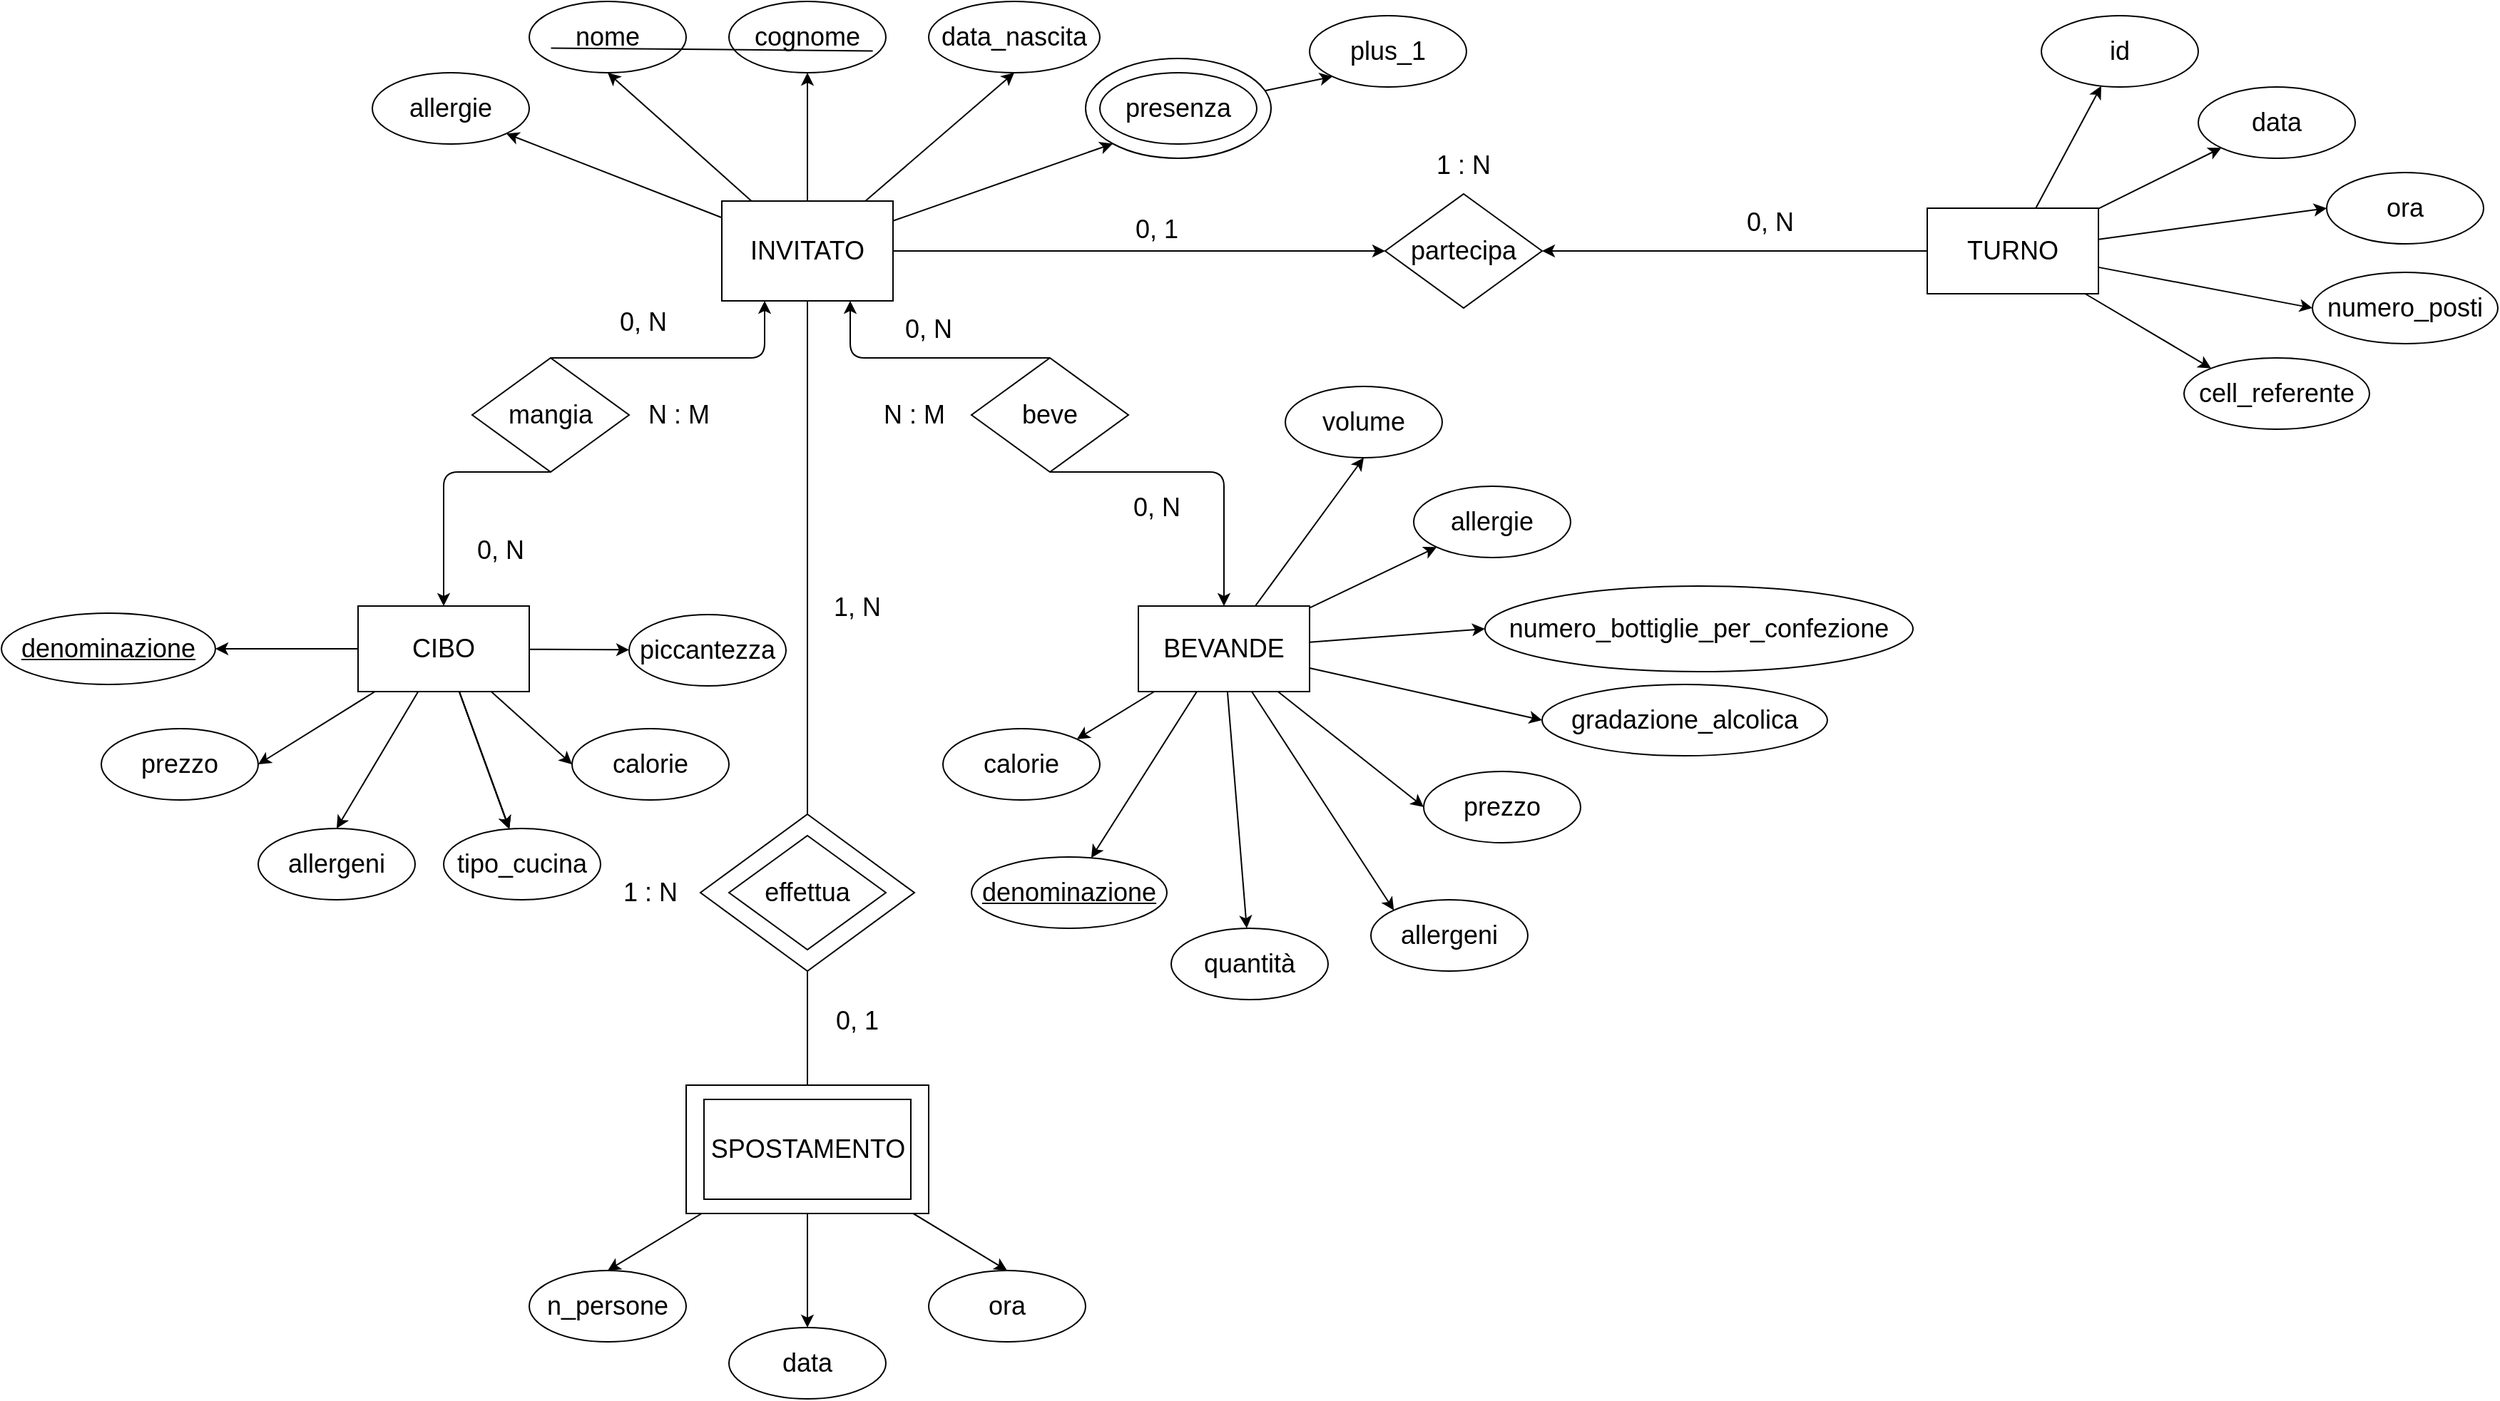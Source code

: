 <mxfile>
    <diagram id="qwr-Mob9GJa9vF8x0X1W" name="Pagina-1">
        <mxGraphModel dx="2260" dy="814" grid="1" gridSize="10" guides="1" tooltips="1" connect="1" arrows="1" fold="1" page="1" pageScale="1" pageWidth="827" pageHeight="1169" math="0" shadow="0">
            <root>
                <mxCell id="0"/>
                <mxCell id="1" parent="0"/>
                <mxCell id="14" style="edgeStyle=none;html=1;entryX=0;entryY=1;entryDx=0;entryDy=0;fontSize=18;" edge="1" parent="1" source="2" target="8">
                    <mxGeometry relative="1" as="geometry"/>
                </mxCell>
                <mxCell id="15" style="edgeStyle=none;html=1;entryX=0.5;entryY=1;entryDx=0;entryDy=0;fontSize=18;" edge="1" parent="1" source="2" target="5">
                    <mxGeometry relative="1" as="geometry"/>
                </mxCell>
                <mxCell id="16" value="" style="edgeStyle=none;html=1;fontSize=18;" edge="1" parent="1" source="2" target="4">
                    <mxGeometry relative="1" as="geometry"/>
                </mxCell>
                <mxCell id="17" style="edgeStyle=none;html=1;entryX=0.5;entryY=1;entryDx=0;entryDy=0;fontSize=18;" edge="1" parent="1" source="2" target="3">
                    <mxGeometry relative="1" as="geometry"/>
                </mxCell>
                <mxCell id="18" style="edgeStyle=none;html=1;entryX=1;entryY=1;entryDx=0;entryDy=0;fontSize=18;" edge="1" parent="1" source="2" target="7">
                    <mxGeometry relative="1" as="geometry"/>
                </mxCell>
                <mxCell id="80" style="edgeStyle=none;html=1;entryX=0.5;entryY=0;entryDx=0;entryDy=0;fontSize=18;" edge="1" parent="1" source="2" target="78">
                    <mxGeometry relative="1" as="geometry"/>
                </mxCell>
                <mxCell id="84" style="edgeStyle=none;html=1;entryX=0;entryY=0.5;entryDx=0;entryDy=0;fontSize=18;" edge="1" parent="1" source="2" target="83">
                    <mxGeometry relative="1" as="geometry"/>
                </mxCell>
                <mxCell id="2" value="&lt;font style=&quot;font-size: 18px;&quot;&gt;INVITATO&lt;/font&gt;" style="rounded=0;whiteSpace=wrap;html=1;" vertex="1" parent="1">
                    <mxGeometry x="305" y="270" width="120" height="70" as="geometry"/>
                </mxCell>
                <mxCell id="3" value="nome" style="ellipse;whiteSpace=wrap;html=1;fontSize=18;" vertex="1" parent="1">
                    <mxGeometry x="170" y="130" width="110" height="50" as="geometry"/>
                </mxCell>
                <mxCell id="4" value="cognome" style="ellipse;whiteSpace=wrap;html=1;fontSize=18;" vertex="1" parent="1">
                    <mxGeometry x="310" y="130" width="110" height="50" as="geometry"/>
                </mxCell>
                <mxCell id="5" value="data_nascita" style="ellipse;whiteSpace=wrap;html=1;fontSize=18;" vertex="1" parent="1">
                    <mxGeometry x="450" y="130" width="120" height="50" as="geometry"/>
                </mxCell>
                <mxCell id="7" value="allergie" style="ellipse;whiteSpace=wrap;html=1;fontSize=18;" vertex="1" parent="1">
                    <mxGeometry x="60" y="180" width="110" height="50" as="geometry"/>
                </mxCell>
                <mxCell id="9" value="" style="group" vertex="1" connectable="0" parent="1">
                    <mxGeometry x="560" y="170" width="130" height="70" as="geometry"/>
                </mxCell>
                <mxCell id="8" value="" style="ellipse;whiteSpace=wrap;html=1;fontSize=18;" vertex="1" parent="9">
                    <mxGeometry width="130" height="70" as="geometry"/>
                </mxCell>
                <mxCell id="6" value="presenza" style="ellipse;whiteSpace=wrap;html=1;fontSize=18;" vertex="1" parent="9">
                    <mxGeometry x="10" y="10" width="110" height="50" as="geometry"/>
                </mxCell>
                <mxCell id="11" value="plus_1" style="ellipse;whiteSpace=wrap;html=1;fontSize=18;" vertex="1" parent="1">
                    <mxGeometry x="717" y="140" width="110" height="50" as="geometry"/>
                </mxCell>
                <mxCell id="13" style="edgeStyle=none;html=1;entryX=0;entryY=1;entryDx=0;entryDy=0;fontSize=18;" edge="1" parent="1" source="8" target="11">
                    <mxGeometry relative="1" as="geometry"/>
                </mxCell>
                <mxCell id="36" value="" style="edgeStyle=none;html=1;fontSize=18;" edge="1" parent="1" source="19" target="30">
                    <mxGeometry relative="1" as="geometry"/>
                </mxCell>
                <mxCell id="37" value="" style="edgeStyle=none;html=1;fontSize=18;" edge="1" parent="1" source="19" target="33">
                    <mxGeometry relative="1" as="geometry"/>
                </mxCell>
                <mxCell id="38" value="" style="edgeStyle=none;html=1;fontSize=18;" edge="1" parent="1" source="19" target="33">
                    <mxGeometry relative="1" as="geometry"/>
                </mxCell>
                <mxCell id="39" value="" style="edgeStyle=none;html=1;fontSize=18;" edge="1" parent="1" source="19" target="33">
                    <mxGeometry relative="1" as="geometry"/>
                </mxCell>
                <mxCell id="40" value="" style="edgeStyle=none;html=1;fontSize=18;" edge="1" parent="1" source="19" target="35">
                    <mxGeometry relative="1" as="geometry"/>
                </mxCell>
                <mxCell id="41" style="edgeStyle=none;html=1;entryX=0;entryY=0.5;entryDx=0;entryDy=0;fontSize=18;" edge="1" parent="1" source="19" target="34">
                    <mxGeometry relative="1" as="geometry"/>
                </mxCell>
                <mxCell id="42" style="edgeStyle=none;html=1;entryX=0.5;entryY=0;entryDx=0;entryDy=0;fontSize=18;" edge="1" parent="1" source="19" target="32">
                    <mxGeometry relative="1" as="geometry"/>
                </mxCell>
                <mxCell id="43" style="edgeStyle=none;html=1;entryX=1;entryY=0.5;entryDx=0;entryDy=0;fontSize=18;" edge="1" parent="1" source="19" target="31">
                    <mxGeometry relative="1" as="geometry"/>
                </mxCell>
                <mxCell id="19" value="CIBO" style="rounded=0;whiteSpace=wrap;html=1;fontSize=18;" vertex="1" parent="1">
                    <mxGeometry x="50" y="554" width="120" height="60" as="geometry"/>
                </mxCell>
                <mxCell id="57" style="edgeStyle=none;html=1;entryX=0.5;entryY=1;entryDx=0;entryDy=0;fontSize=18;" edge="1" parent="1" source="20" target="54">
                    <mxGeometry relative="1" as="geometry"/>
                </mxCell>
                <mxCell id="58" style="edgeStyle=none;html=1;entryX=0;entryY=1;entryDx=0;entryDy=0;fontSize=18;" edge="1" parent="1" source="20" target="44">
                    <mxGeometry relative="1" as="geometry"/>
                </mxCell>
                <mxCell id="59" style="edgeStyle=none;html=1;entryX=0;entryY=0.5;entryDx=0;entryDy=0;fontSize=18;" edge="1" parent="1" source="20" target="55">
                    <mxGeometry relative="1" as="geometry"/>
                </mxCell>
                <mxCell id="60" style="edgeStyle=none;html=1;entryX=0;entryY=0.5;entryDx=0;entryDy=0;fontSize=18;" edge="1" parent="1" source="20" target="48">
                    <mxGeometry relative="1" as="geometry"/>
                </mxCell>
                <mxCell id="61" style="edgeStyle=none;html=1;entryX=0;entryY=0.5;entryDx=0;entryDy=0;fontSize=18;" edge="1" parent="1" source="20" target="46">
                    <mxGeometry relative="1" as="geometry"/>
                </mxCell>
                <mxCell id="62" style="edgeStyle=none;html=1;entryX=0;entryY=0;entryDx=0;entryDy=0;fontSize=18;" edge="1" parent="1" source="20" target="49">
                    <mxGeometry relative="1" as="geometry"/>
                </mxCell>
                <mxCell id="63" style="edgeStyle=none;html=1;fontSize=18;" edge="1" parent="1" source="20" target="56">
                    <mxGeometry relative="1" as="geometry"/>
                </mxCell>
                <mxCell id="64" style="edgeStyle=none;html=1;fontSize=18;" edge="1" parent="1" source="20" target="45">
                    <mxGeometry relative="1" as="geometry"/>
                </mxCell>
                <mxCell id="65" style="edgeStyle=none;html=1;entryX=1;entryY=0;entryDx=0;entryDy=0;fontSize=18;" edge="1" parent="1" source="20" target="50">
                    <mxGeometry relative="1" as="geometry"/>
                </mxCell>
                <mxCell id="20" value="BEVANDE" style="rounded=0;whiteSpace=wrap;html=1;fontSize=18;" vertex="1" parent="1">
                    <mxGeometry x="597" y="554" width="120" height="60" as="geometry"/>
                </mxCell>
                <mxCell id="25" value="" style="edgeStyle=none;html=1;fontSize=18;exitX=0.5;exitY=1;exitDx=0;exitDy=0;" edge="1" parent="1" source="21" target="20">
                    <mxGeometry relative="1" as="geometry">
                        <Array as="points">
                            <mxPoint x="657" y="460"/>
                        </Array>
                    </mxGeometry>
                </mxCell>
                <mxCell id="28" style="edgeStyle=none;html=1;entryX=0.75;entryY=1;entryDx=0;entryDy=0;fontSize=18;exitX=0.5;exitY=0;exitDx=0;exitDy=0;" edge="1" parent="1" source="21" target="2">
                    <mxGeometry relative="1" as="geometry">
                        <Array as="points">
                            <mxPoint x="395" y="380"/>
                        </Array>
                    </mxGeometry>
                </mxCell>
                <mxCell id="21" value="beve" style="rhombus;whiteSpace=wrap;html=1;fontSize=18;" vertex="1" parent="1">
                    <mxGeometry x="480" y="380" width="110" height="80" as="geometry"/>
                </mxCell>
                <mxCell id="24" style="edgeStyle=none;html=1;entryX=0.5;entryY=0;entryDx=0;entryDy=0;fontSize=18;exitX=0.5;exitY=1;exitDx=0;exitDy=0;" edge="1" parent="1" source="22" target="19">
                    <mxGeometry relative="1" as="geometry">
                        <Array as="points">
                            <mxPoint x="110" y="460"/>
                        </Array>
                    </mxGeometry>
                </mxCell>
                <mxCell id="29" style="edgeStyle=none;html=1;entryX=0.25;entryY=1;entryDx=0;entryDy=0;fontSize=18;exitX=0.5;exitY=0;exitDx=0;exitDy=0;" edge="1" parent="1" source="22" target="2">
                    <mxGeometry relative="1" as="geometry">
                        <Array as="points">
                            <mxPoint x="335" y="380"/>
                        </Array>
                    </mxGeometry>
                </mxCell>
                <mxCell id="22" value="mangia" style="rhombus;whiteSpace=wrap;html=1;fontSize=18;" vertex="1" parent="1">
                    <mxGeometry x="130" y="380" width="110" height="80" as="geometry"/>
                </mxCell>
                <mxCell id="30" value="&lt;u&gt;denominazione&lt;/u&gt;" style="ellipse;whiteSpace=wrap;html=1;fontSize=18;" vertex="1" parent="1">
                    <mxGeometry x="-200" y="559" width="150" height="50" as="geometry"/>
                </mxCell>
                <mxCell id="31" value="prezzo" style="ellipse;whiteSpace=wrap;html=1;fontSize=18;" vertex="1" parent="1">
                    <mxGeometry x="-130" y="640" width="110" height="50" as="geometry"/>
                </mxCell>
                <mxCell id="32" value="allergeni" style="ellipse;whiteSpace=wrap;html=1;fontSize=18;" vertex="1" parent="1">
                    <mxGeometry x="-20" y="710" width="110" height="50" as="geometry"/>
                </mxCell>
                <mxCell id="33" value="tipo_cucina" style="ellipse;whiteSpace=wrap;html=1;fontSize=18;" vertex="1" parent="1">
                    <mxGeometry x="110" y="710" width="110" height="50" as="geometry"/>
                </mxCell>
                <mxCell id="34" value="calorie" style="ellipse;whiteSpace=wrap;html=1;fontSize=18;" vertex="1" parent="1">
                    <mxGeometry x="200" y="640" width="110" height="50" as="geometry"/>
                </mxCell>
                <mxCell id="35" value="piccantezza" style="ellipse;whiteSpace=wrap;html=1;fontSize=18;" vertex="1" parent="1">
                    <mxGeometry x="240" y="560" width="110" height="50" as="geometry"/>
                </mxCell>
                <mxCell id="44" value="allergie" style="ellipse;whiteSpace=wrap;html=1;fontSize=18;" vertex="1" parent="1">
                    <mxGeometry x="790" y="470" width="110" height="50" as="geometry"/>
                </mxCell>
                <mxCell id="45" value="&lt;u&gt;denominazione&lt;/u&gt;" style="ellipse;whiteSpace=wrap;html=1;fontSize=18;" vertex="1" parent="1">
                    <mxGeometry x="480" y="730" width="137" height="50" as="geometry"/>
                </mxCell>
                <mxCell id="46" value="prezzo" style="ellipse;whiteSpace=wrap;html=1;fontSize=18;" vertex="1" parent="1">
                    <mxGeometry x="797" y="670" width="110" height="50" as="geometry"/>
                </mxCell>
                <mxCell id="48" value="gradazione_alcolica" style="ellipse;whiteSpace=wrap;html=1;fontSize=18;" vertex="1" parent="1">
                    <mxGeometry x="880" y="609" width="200" height="50" as="geometry"/>
                </mxCell>
                <mxCell id="49" value="allergeni" style="ellipse;whiteSpace=wrap;html=1;fontSize=18;" vertex="1" parent="1">
                    <mxGeometry x="760" y="760" width="110" height="50" as="geometry"/>
                </mxCell>
                <mxCell id="50" value="calorie" style="ellipse;whiteSpace=wrap;html=1;fontSize=18;" vertex="1" parent="1">
                    <mxGeometry x="460" y="640" width="110" height="50" as="geometry"/>
                </mxCell>
                <mxCell id="54" value="volume" style="ellipse;whiteSpace=wrap;html=1;fontSize=18;" vertex="1" parent="1">
                    <mxGeometry x="700" y="400" width="110" height="50" as="geometry"/>
                </mxCell>
                <mxCell id="55" value="numero_bottiglie_per_confezione" style="ellipse;whiteSpace=wrap;html=1;fontSize=18;" vertex="1" parent="1">
                    <mxGeometry x="840" y="540" width="300" height="60" as="geometry"/>
                </mxCell>
                <mxCell id="56" value="quantità" style="ellipse;whiteSpace=wrap;html=1;fontSize=18;" vertex="1" parent="1">
                    <mxGeometry x="620" y="780" width="110" height="50" as="geometry"/>
                </mxCell>
                <mxCell id="72" style="edgeStyle=none;html=1;entryX=0.5;entryY=0;entryDx=0;entryDy=0;fontSize=18;" edge="1" parent="1" source="66" target="68">
                    <mxGeometry relative="1" as="geometry"/>
                </mxCell>
                <mxCell id="73" style="edgeStyle=none;html=1;entryX=0.5;entryY=0;entryDx=0;entryDy=0;fontSize=18;" edge="1" parent="1" source="66" target="71">
                    <mxGeometry relative="1" as="geometry"/>
                </mxCell>
                <mxCell id="74" style="edgeStyle=none;html=1;entryX=0.5;entryY=0;entryDx=0;entryDy=0;fontSize=18;" edge="1" parent="1" source="66" target="70">
                    <mxGeometry relative="1" as="geometry"/>
                </mxCell>
                <mxCell id="68" value="n_persone" style="ellipse;whiteSpace=wrap;html=1;fontSize=18;" vertex="1" parent="1">
                    <mxGeometry x="170" y="1020" width="110" height="50" as="geometry"/>
                </mxCell>
                <mxCell id="70" value="ora" style="ellipse;whiteSpace=wrap;html=1;fontSize=18;" vertex="1" parent="1">
                    <mxGeometry x="450" y="1020" width="110" height="50" as="geometry"/>
                </mxCell>
                <mxCell id="71" value="data" style="ellipse;whiteSpace=wrap;html=1;fontSize=18;" vertex="1" parent="1">
                    <mxGeometry x="310" y="1060" width="110" height="50" as="geometry"/>
                </mxCell>
                <mxCell id="76" value="" style="group" vertex="1" connectable="0" parent="1">
                    <mxGeometry x="280" y="890" width="170" height="90" as="geometry"/>
                </mxCell>
                <mxCell id="75" value="" style="rounded=0;whiteSpace=wrap;html=1;fontSize=18;" vertex="1" parent="76">
                    <mxGeometry width="170" height="90" as="geometry"/>
                </mxCell>
                <mxCell id="66" value="&lt;span style=&quot;font-size: 18px;&quot;&gt;SPOSTAMENTO&lt;/span&gt;" style="rounded=0;whiteSpace=wrap;html=1;" vertex="1" parent="76">
                    <mxGeometry x="12.5" y="10" width="145" height="70" as="geometry"/>
                </mxCell>
                <mxCell id="77" value="" style="endArrow=none;html=1;fontSize=18;entryX=1;entryY=1;entryDx=0;entryDy=0;exitX=0.075;exitY=0.814;exitDx=0;exitDy=0;exitPerimeter=0;" edge="1" parent="1">
                    <mxGeometry width="50" height="50" relative="1" as="geometry">
                        <mxPoint x="185.25" y="162.7" as="sourcePoint"/>
                        <mxPoint x="410.806" y="164.716" as="targetPoint"/>
                    </mxGeometry>
                </mxCell>
                <mxCell id="81" style="edgeStyle=none;html=1;entryX=0.5;entryY=1;entryDx=0;entryDy=0;fontSize=18;" edge="1" parent="1" source="75" target="78">
                    <mxGeometry relative="1" as="geometry"/>
                </mxCell>
                <mxCell id="85" style="edgeStyle=none;html=1;entryX=1;entryY=0.5;entryDx=0;entryDy=0;fontSize=18;" edge="1" parent="1" source="82" target="83">
                    <mxGeometry relative="1" as="geometry"/>
                </mxCell>
                <mxCell id="88" style="edgeStyle=none;html=1;entryX=0;entryY=1;entryDx=0;entryDy=0;fontSize=18;" edge="1" parent="1" source="82" target="87">
                    <mxGeometry relative="1" as="geometry"/>
                </mxCell>
                <mxCell id="93" style="edgeStyle=none;html=1;entryX=0;entryY=0.5;entryDx=0;entryDy=0;fontSize=18;" edge="1" parent="1" source="82" target="89">
                    <mxGeometry relative="1" as="geometry"/>
                </mxCell>
                <mxCell id="94" style="edgeStyle=none;html=1;entryX=0;entryY=0.5;entryDx=0;entryDy=0;fontSize=18;" edge="1" parent="1" source="82" target="90">
                    <mxGeometry relative="1" as="geometry"/>
                </mxCell>
                <mxCell id="95" style="edgeStyle=none;html=1;entryX=0;entryY=0;entryDx=0;entryDy=0;fontSize=18;" edge="1" parent="1" source="82" target="91">
                    <mxGeometry relative="1" as="geometry"/>
                </mxCell>
                <mxCell id="108" value="" style="edgeStyle=none;html=1;fontSize=18;" edge="1" parent="1" source="82" target="107">
                    <mxGeometry relative="1" as="geometry"/>
                </mxCell>
                <mxCell id="82" value="TURNO" style="rounded=0;whiteSpace=wrap;html=1;fontSize=18;" vertex="1" parent="1">
                    <mxGeometry x="1150" y="275" width="120" height="60" as="geometry"/>
                </mxCell>
                <mxCell id="83" value="partecipa" style="rhombus;whiteSpace=wrap;html=1;fontSize=18;" vertex="1" parent="1">
                    <mxGeometry x="770" y="265" width="110" height="80" as="geometry"/>
                </mxCell>
                <mxCell id="87" value="data" style="ellipse;whiteSpace=wrap;html=1;fontSize=18;" vertex="1" parent="1">
                    <mxGeometry x="1340" y="190" width="110" height="50" as="geometry"/>
                </mxCell>
                <mxCell id="89" value="ora" style="ellipse;whiteSpace=wrap;html=1;fontSize=18;" vertex="1" parent="1">
                    <mxGeometry x="1430" y="250" width="110" height="50" as="geometry"/>
                </mxCell>
                <mxCell id="90" value="numero_posti" style="ellipse;whiteSpace=wrap;html=1;fontSize=18;" vertex="1" parent="1">
                    <mxGeometry x="1420" y="320" width="130" height="50" as="geometry"/>
                </mxCell>
                <mxCell id="91" value="cell_referente" style="ellipse;whiteSpace=wrap;html=1;fontSize=18;" vertex="1" parent="1">
                    <mxGeometry x="1330" y="380" width="130" height="50" as="geometry"/>
                </mxCell>
                <mxCell id="96" value="0, N" style="text;html=1;strokeColor=none;fillColor=none;align=center;verticalAlign=middle;whiteSpace=wrap;rounded=0;fontSize=18;" vertex="1" parent="1">
                    <mxGeometry x="220" y="340" width="60" height="30" as="geometry"/>
                </mxCell>
                <mxCell id="97" value="0, N" style="text;html=1;strokeColor=none;fillColor=none;align=center;verticalAlign=middle;whiteSpace=wrap;rounded=0;fontSize=18;" vertex="1" parent="1">
                    <mxGeometry x="120" y="500" width="60" height="30" as="geometry"/>
                </mxCell>
                <mxCell id="98" value="N : M" style="text;html=1;strokeColor=none;fillColor=none;align=center;verticalAlign=middle;whiteSpace=wrap;rounded=0;fontSize=18;" vertex="1" parent="1">
                    <mxGeometry x="245" y="405" width="60" height="30" as="geometry"/>
                </mxCell>
                <mxCell id="99" value="0, N" style="text;html=1;strokeColor=none;fillColor=none;align=center;verticalAlign=middle;whiteSpace=wrap;rounded=0;fontSize=18;" vertex="1" parent="1">
                    <mxGeometry x="420" y="345" width="60" height="30" as="geometry"/>
                </mxCell>
                <mxCell id="100" value="0, N" style="text;html=1;strokeColor=none;fillColor=none;align=center;verticalAlign=middle;whiteSpace=wrap;rounded=0;fontSize=18;" vertex="1" parent="1">
                    <mxGeometry x="580" y="470" width="60" height="30" as="geometry"/>
                </mxCell>
                <mxCell id="102" value="N : M" style="text;html=1;strokeColor=none;fillColor=none;align=center;verticalAlign=middle;whiteSpace=wrap;rounded=0;fontSize=18;" vertex="1" parent="1">
                    <mxGeometry x="410" y="405" width="60" height="30" as="geometry"/>
                </mxCell>
                <mxCell id="103" value="1, N" style="text;html=1;strokeColor=none;fillColor=none;align=center;verticalAlign=middle;whiteSpace=wrap;rounded=0;fontSize=18;" vertex="1" parent="1">
                    <mxGeometry x="370" y="540" width="60" height="30" as="geometry"/>
                </mxCell>
                <mxCell id="106" value="" style="group" vertex="1" connectable="0" parent="1">
                    <mxGeometry x="290" y="700" width="150" height="110" as="geometry"/>
                </mxCell>
                <mxCell id="104" value="" style="rhombus;whiteSpace=wrap;html=1;fontSize=18;" vertex="1" parent="106">
                    <mxGeometry width="150" height="110" as="geometry"/>
                </mxCell>
                <mxCell id="78" value="effettua" style="rhombus;whiteSpace=wrap;html=1;fontSize=18;" vertex="1" parent="106">
                    <mxGeometry x="20" y="15" width="110" height="80" as="geometry"/>
                </mxCell>
                <mxCell id="107" value="id" style="ellipse;whiteSpace=wrap;html=1;fontSize=18;" vertex="1" parent="1">
                    <mxGeometry x="1230" y="140" width="110" height="50" as="geometry"/>
                </mxCell>
                <mxCell id="109" value="0, 1" style="text;html=1;strokeColor=none;fillColor=none;align=center;verticalAlign=middle;whiteSpace=wrap;rounded=0;fontSize=18;" vertex="1" parent="1">
                    <mxGeometry x="370" y="830" width="60" height="30" as="geometry"/>
                </mxCell>
                <mxCell id="110" value="1 : N" style="text;html=1;strokeColor=none;fillColor=none;align=center;verticalAlign=middle;whiteSpace=wrap;rounded=0;fontSize=18;" vertex="1" parent="1">
                    <mxGeometry x="225" y="740" width="60" height="30" as="geometry"/>
                </mxCell>
                <mxCell id="111" value="0, 1" style="text;html=1;strokeColor=none;fillColor=none;align=center;verticalAlign=middle;whiteSpace=wrap;rounded=0;fontSize=18;" vertex="1" parent="1">
                    <mxGeometry x="580" y="275" width="60" height="30" as="geometry"/>
                </mxCell>
                <mxCell id="112" value="0, N" style="text;html=1;strokeColor=none;fillColor=none;align=center;verticalAlign=middle;whiteSpace=wrap;rounded=0;fontSize=18;" vertex="1" parent="1">
                    <mxGeometry x="1010" y="270" width="60" height="30" as="geometry"/>
                </mxCell>
                <mxCell id="113" value="1 : N" style="text;html=1;strokeColor=none;fillColor=none;align=center;verticalAlign=middle;whiteSpace=wrap;rounded=0;fontSize=18;" vertex="1" parent="1">
                    <mxGeometry x="795" y="230" width="60" height="30" as="geometry"/>
                </mxCell>
            </root>
        </mxGraphModel>
    </diagram>
</mxfile>
